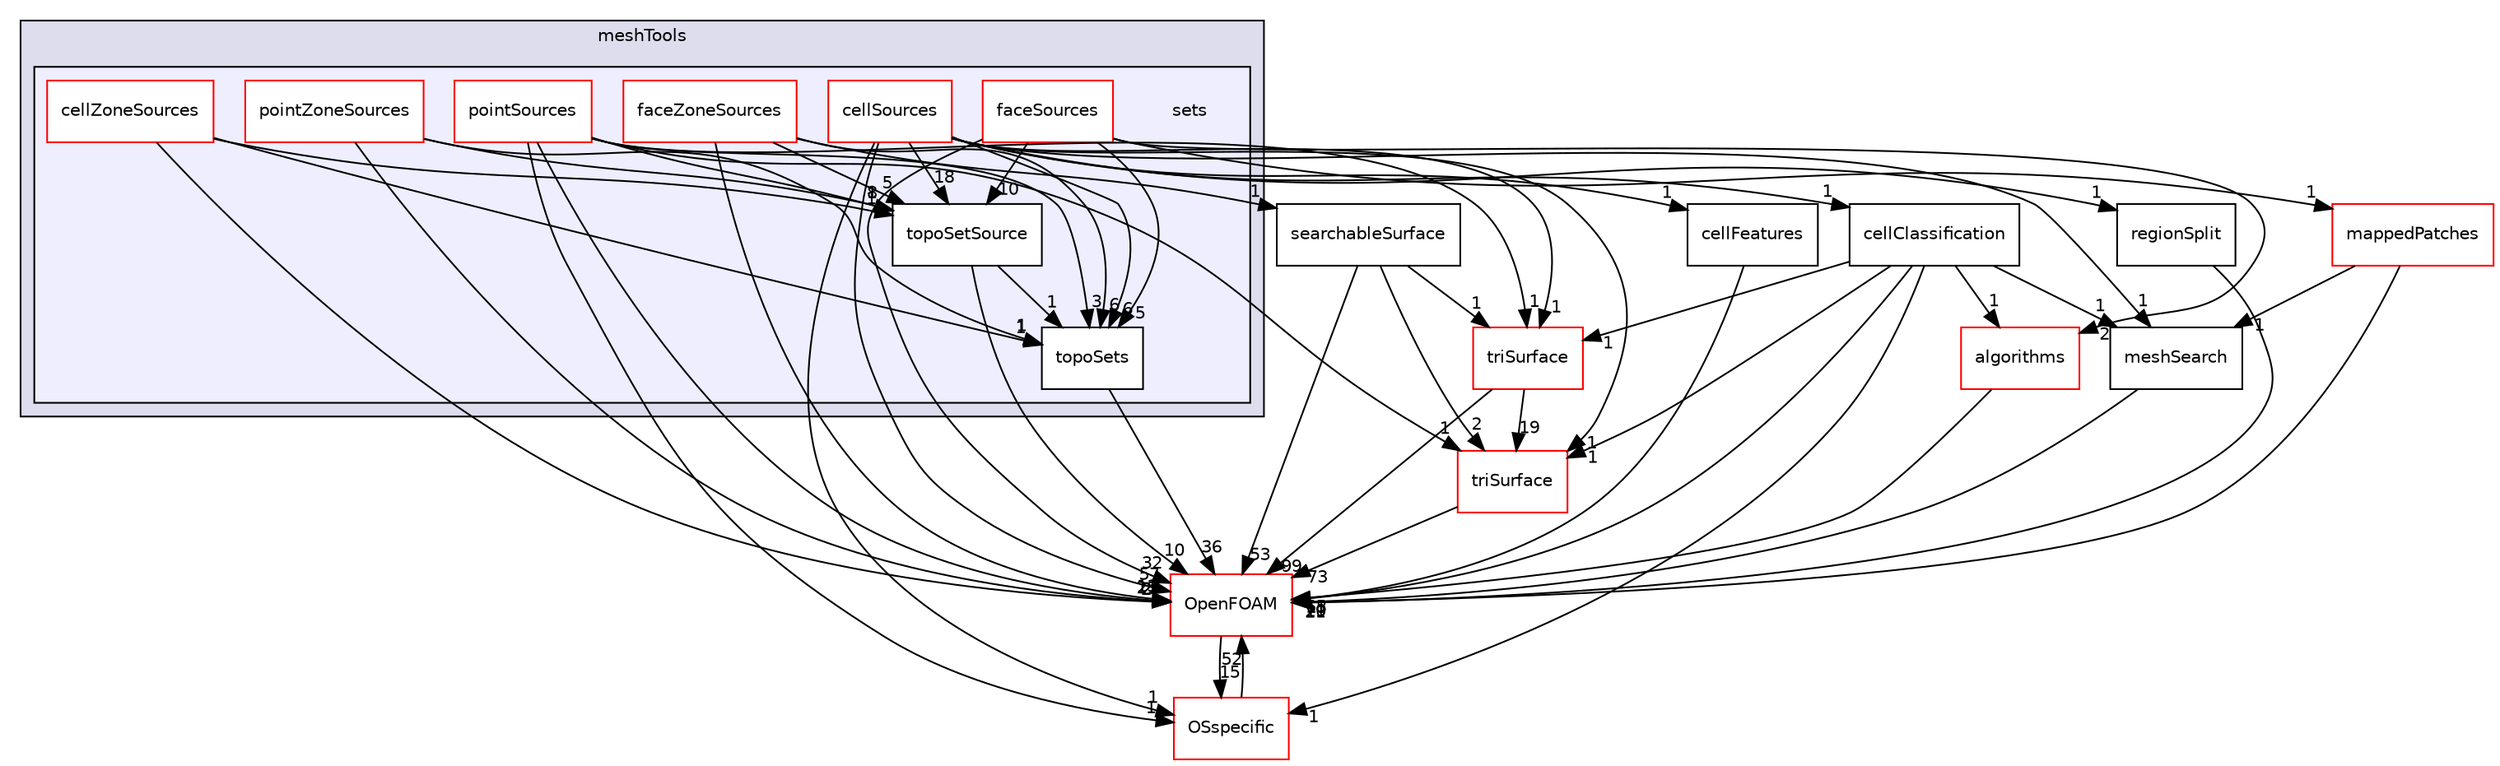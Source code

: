 digraph "src/meshTools/sets" {
  bgcolor=transparent;
  compound=true
  node [ fontsize="10", fontname="Helvetica"];
  edge [ labelfontsize="10", labelfontname="Helvetica"];
  subgraph clusterdir_ae30ad0bef50cf391b24c614251bb9fd {
    graph [ bgcolor="#ddddee", pencolor="black", label="meshTools" fontname="Helvetica", fontsize="10", URL="dir_ae30ad0bef50cf391b24c614251bb9fd.html"]
  subgraph clusterdir_2133a227430c598cbabf81244446fac0 {
    graph [ bgcolor="#eeeeff", pencolor="black", label="" URL="dir_2133a227430c598cbabf81244446fac0.html"];
    dir_2133a227430c598cbabf81244446fac0 [shape=plaintext label="sets"];
    dir_fc621d78dcee889743a7b51abdefc9d7 [shape=box label="cellSources" color="red" fillcolor="white" style="filled" URL="dir_fc621d78dcee889743a7b51abdefc9d7.html"];
    dir_73b9fc02f4a4188a33e94e0b0fafac90 [shape=box label="cellZoneSources" color="red" fillcolor="white" style="filled" URL="dir_73b9fc02f4a4188a33e94e0b0fafac90.html"];
    dir_ca21e004451e80f3d57c68df6e02dd61 [shape=box label="faceSources" color="red" fillcolor="white" style="filled" URL="dir_ca21e004451e80f3d57c68df6e02dd61.html"];
    dir_4ed044d1462409f2b1ba746a0a6a4e12 [shape=box label="faceZoneSources" color="red" fillcolor="white" style="filled" URL="dir_4ed044d1462409f2b1ba746a0a6a4e12.html"];
    dir_f5d832cf273a27220e4567749720079c [shape=box label="pointSources" color="red" fillcolor="white" style="filled" URL="dir_f5d832cf273a27220e4567749720079c.html"];
    dir_76c9ff0be30cf7ccb18760a17a225805 [shape=box label="pointZoneSources" color="red" fillcolor="white" style="filled" URL="dir_76c9ff0be30cf7ccb18760a17a225805.html"];
    dir_d23dbc881ee772048f144c3220c0e8b5 [shape=box label="topoSets" color="black" fillcolor="white" style="filled" URL="dir_d23dbc881ee772048f144c3220c0e8b5.html"];
    dir_ffdc7a49b4414cf981ba8f0aa91f3c24 [shape=box label="topoSetSource" color="black" fillcolor="white" style="filled" URL="dir_ffdc7a49b4414cf981ba8f0aa91f3c24.html"];
  }
  }
  dir_8e84b7a8ecd36470533812cac5903fcd [shape=box label="cellFeatures" URL="dir_8e84b7a8ecd36470533812cac5903fcd.html"];
  dir_e6eb7eb4a0044a29d56f0d9aa7020713 [shape=box label="regionSplit" URL="dir_e6eb7eb4a0044a29d56f0d9aa7020713.html"];
  dir_488f81ac1e9f391f7800e42bf7f5bacd [shape=box label="algorithms" color="red" URL="dir_488f81ac1e9f391f7800e42bf7f5bacd.html"];
  dir_5928f7d10b0b3ad118c868fedd8abd2e [shape=box label="searchableSurface" URL="dir_5928f7d10b0b3ad118c868fedd8abd2e.html"];
  dir_b63c002b7559990bd414058641eb48ad [shape=box label="triSurface" color="red" URL="dir_b63c002b7559990bd414058641eb48ad.html"];
  dir_7314f67fd2a911ec2225fce1156c35c5 [shape=box label="meshSearch" URL="dir_7314f67fd2a911ec2225fce1156c35c5.html"];
  dir_2c4b96702ead4056d900947b6784ec65 [shape=box label="triSurface" color="red" URL="dir_2c4b96702ead4056d900947b6784ec65.html"];
  dir_c5473ff19b20e6ec4dfe5c310b3778a8 [shape=box label="OpenFOAM" color="red" URL="dir_c5473ff19b20e6ec4dfe5c310b3778a8.html"];
  dir_c77b33f4fcb6ece30dd2aa16d1bc605e [shape=box label="mappedPatches" color="red" URL="dir_c77b33f4fcb6ece30dd2aa16d1bc605e.html"];
  dir_4bc05fb9b88a5582dccdfc3fdfdff5b9 [shape=box label="cellClassification" URL="dir_4bc05fb9b88a5582dccdfc3fdfdff5b9.html"];
  dir_1e7df7a7407fc4618be5c18f76eb7b99 [shape=box label="OSspecific" color="red" URL="dir_1e7df7a7407fc4618be5c18f76eb7b99.html"];
  dir_8e84b7a8ecd36470533812cac5903fcd->dir_c5473ff19b20e6ec4dfe5c310b3778a8 [headlabel="11", labeldistance=1.5 headhref="dir_001787_001897.html"];
  dir_e6eb7eb4a0044a29d56f0d9aa7020713->dir_c5473ff19b20e6ec4dfe5c310b3778a8 [headlabel="21", labeldistance=1.5 headhref="dir_001812_001897.html"];
  dir_ca21e004451e80f3d57c68df6e02dd61->dir_488f81ac1e9f391f7800e42bf7f5bacd [headlabel="2", labeldistance=1.5 headhref="dir_001836_001752.html"];
  dir_ca21e004451e80f3d57c68df6e02dd61->dir_d23dbc881ee772048f144c3220c0e8b5 [headlabel="5", labeldistance=1.5 headhref="dir_001836_001864.html"];
  dir_ca21e004451e80f3d57c68df6e02dd61->dir_ffdc7a49b4414cf981ba8f0aa91f3c24 [headlabel="10", labeldistance=1.5 headhref="dir_001836_001866.html"];
  dir_ca21e004451e80f3d57c68df6e02dd61->dir_c5473ff19b20e6ec4dfe5c310b3778a8 [headlabel="32", labeldistance=1.5 headhref="dir_001836_001897.html"];
  dir_ca21e004451e80f3d57c68df6e02dd61->dir_c77b33f4fcb6ece30dd2aa16d1bc605e [headlabel="1", labeldistance=1.5 headhref="dir_001836_001793.html"];
  dir_488f81ac1e9f391f7800e42bf7f5bacd->dir_c5473ff19b20e6ec4dfe5c310b3778a8 [headlabel="65", labeldistance=1.5 headhref="dir_001752_001897.html"];
  dir_5928f7d10b0b3ad118c868fedd8abd2e->dir_b63c002b7559990bd414058641eb48ad [headlabel="2", labeldistance=1.5 headhref="dir_001813_003034.html"];
  dir_5928f7d10b0b3ad118c868fedd8abd2e->dir_2c4b96702ead4056d900947b6784ec65 [headlabel="1", labeldistance=1.5 headhref="dir_001813_001869.html"];
  dir_5928f7d10b0b3ad118c868fedd8abd2e->dir_c5473ff19b20e6ec4dfe5c310b3778a8 [headlabel="53", labeldistance=1.5 headhref="dir_001813_001897.html"];
  dir_b63c002b7559990bd414058641eb48ad->dir_c5473ff19b20e6ec4dfe5c310b3778a8 [headlabel="73", labeldistance=1.5 headhref="dir_003034_001897.html"];
  dir_d23dbc881ee772048f144c3220c0e8b5->dir_c5473ff19b20e6ec4dfe5c310b3778a8 [headlabel="36", labeldistance=1.5 headhref="dir_001864_001897.html"];
  dir_76c9ff0be30cf7ccb18760a17a225805->dir_d23dbc881ee772048f144c3220c0e8b5 [headlabel="1", labeldistance=1.5 headhref="dir_001862_001864.html"];
  dir_76c9ff0be30cf7ccb18760a17a225805->dir_ffdc7a49b4414cf981ba8f0aa91f3c24 [headlabel="1", labeldistance=1.5 headhref="dir_001862_001866.html"];
  dir_76c9ff0be30cf7ccb18760a17a225805->dir_c5473ff19b20e6ec4dfe5c310b3778a8 [headlabel="2", labeldistance=1.5 headhref="dir_001862_001897.html"];
  dir_ffdc7a49b4414cf981ba8f0aa91f3c24->dir_d23dbc881ee772048f144c3220c0e8b5 [headlabel="1", labeldistance=1.5 headhref="dir_001866_001864.html"];
  dir_ffdc7a49b4414cf981ba8f0aa91f3c24->dir_c5473ff19b20e6ec4dfe5c310b3778a8 [headlabel="10", labeldistance=1.5 headhref="dir_001866_001897.html"];
  dir_f5d832cf273a27220e4567749720079c->dir_b63c002b7559990bd414058641eb48ad [headlabel="1", labeldistance=1.5 headhref="dir_001853_003034.html"];
  dir_f5d832cf273a27220e4567749720079c->dir_d23dbc881ee772048f144c3220c0e8b5 [headlabel="3", labeldistance=1.5 headhref="dir_001853_001864.html"];
  dir_f5d832cf273a27220e4567749720079c->dir_ffdc7a49b4414cf981ba8f0aa91f3c24 [headlabel="8", labeldistance=1.5 headhref="dir_001853_001866.html"];
  dir_f5d832cf273a27220e4567749720079c->dir_2c4b96702ead4056d900947b6784ec65 [headlabel="1", labeldistance=1.5 headhref="dir_001853_001869.html"];
  dir_f5d832cf273a27220e4567749720079c->dir_c5473ff19b20e6ec4dfe5c310b3778a8 [headlabel="21", labeldistance=1.5 headhref="dir_001853_001897.html"];
  dir_f5d832cf273a27220e4567749720079c->dir_1e7df7a7407fc4618be5c18f76eb7b99 [headlabel="1", labeldistance=1.5 headhref="dir_001853_002437.html"];
  dir_7314f67fd2a911ec2225fce1156c35c5->dir_c5473ff19b20e6ec4dfe5c310b3778a8 [headlabel="10", labeldistance=1.5 headhref="dir_001796_001897.html"];
  dir_2c4b96702ead4056d900947b6784ec65->dir_b63c002b7559990bd414058641eb48ad [headlabel="19", labeldistance=1.5 headhref="dir_001869_003034.html"];
  dir_2c4b96702ead4056d900947b6784ec65->dir_c5473ff19b20e6ec4dfe5c310b3778a8 [headlabel="99", labeldistance=1.5 headhref="dir_001869_001897.html"];
  dir_73b9fc02f4a4188a33e94e0b0fafac90->dir_d23dbc881ee772048f144c3220c0e8b5 [headlabel="1", labeldistance=1.5 headhref="dir_001834_001864.html"];
  dir_73b9fc02f4a4188a33e94e0b0fafac90->dir_ffdc7a49b4414cf981ba8f0aa91f3c24 [headlabel="1", labeldistance=1.5 headhref="dir_001834_001866.html"];
  dir_73b9fc02f4a4188a33e94e0b0fafac90->dir_c5473ff19b20e6ec4dfe5c310b3778a8 [headlabel="2", labeldistance=1.5 headhref="dir_001834_001897.html"];
  dir_c5473ff19b20e6ec4dfe5c310b3778a8->dir_1e7df7a7407fc4618be5c18f76eb7b99 [headlabel="15", labeldistance=1.5 headhref="dir_001897_002437.html"];
  dir_c77b33f4fcb6ece30dd2aa16d1bc605e->dir_7314f67fd2a911ec2225fce1156c35c5 [headlabel="1", labeldistance=1.5 headhref="dir_001793_001796.html"];
  dir_c77b33f4fcb6ece30dd2aa16d1bc605e->dir_c5473ff19b20e6ec4dfe5c310b3778a8 [headlabel="29", labeldistance=1.5 headhref="dir_001793_001897.html"];
  dir_fc621d78dcee889743a7b51abdefc9d7->dir_8e84b7a8ecd36470533812cac5903fcd [headlabel="1", labeldistance=1.5 headhref="dir_001815_001787.html"];
  dir_fc621d78dcee889743a7b51abdefc9d7->dir_e6eb7eb4a0044a29d56f0d9aa7020713 [headlabel="1", labeldistance=1.5 headhref="dir_001815_001812.html"];
  dir_fc621d78dcee889743a7b51abdefc9d7->dir_b63c002b7559990bd414058641eb48ad [headlabel="1", labeldistance=1.5 headhref="dir_001815_003034.html"];
  dir_fc621d78dcee889743a7b51abdefc9d7->dir_d23dbc881ee772048f144c3220c0e8b5 [headlabel="6", labeldistance=1.5 headhref="dir_001815_001864.html"];
  dir_fc621d78dcee889743a7b51abdefc9d7->dir_ffdc7a49b4414cf981ba8f0aa91f3c24 [headlabel="18", labeldistance=1.5 headhref="dir_001815_001866.html"];
  dir_fc621d78dcee889743a7b51abdefc9d7->dir_7314f67fd2a911ec2225fce1156c35c5 [headlabel="1", labeldistance=1.5 headhref="dir_001815_001796.html"];
  dir_fc621d78dcee889743a7b51abdefc9d7->dir_2c4b96702ead4056d900947b6784ec65 [headlabel="1", labeldistance=1.5 headhref="dir_001815_001869.html"];
  dir_fc621d78dcee889743a7b51abdefc9d7->dir_c5473ff19b20e6ec4dfe5c310b3778a8 [headlabel="57", labeldistance=1.5 headhref="dir_001815_001897.html"];
  dir_fc621d78dcee889743a7b51abdefc9d7->dir_4bc05fb9b88a5582dccdfc3fdfdff5b9 [headlabel="1", labeldistance=1.5 headhref="dir_001815_001783.html"];
  dir_fc621d78dcee889743a7b51abdefc9d7->dir_1e7df7a7407fc4618be5c18f76eb7b99 [headlabel="1", labeldistance=1.5 headhref="dir_001815_002437.html"];
  dir_4ed044d1462409f2b1ba746a0a6a4e12->dir_5928f7d10b0b3ad118c868fedd8abd2e [headlabel="1", labeldistance=1.5 headhref="dir_001847_001813.html"];
  dir_4ed044d1462409f2b1ba746a0a6a4e12->dir_d23dbc881ee772048f144c3220c0e8b5 [headlabel="6", labeldistance=1.5 headhref="dir_001847_001864.html"];
  dir_4ed044d1462409f2b1ba746a0a6a4e12->dir_ffdc7a49b4414cf981ba8f0aa91f3c24 [headlabel="5", labeldistance=1.5 headhref="dir_001847_001866.html"];
  dir_4ed044d1462409f2b1ba746a0a6a4e12->dir_c5473ff19b20e6ec4dfe5c310b3778a8 [headlabel="13", labeldistance=1.5 headhref="dir_001847_001897.html"];
  dir_4bc05fb9b88a5582dccdfc3fdfdff5b9->dir_488f81ac1e9f391f7800e42bf7f5bacd [headlabel="1", labeldistance=1.5 headhref="dir_001783_001752.html"];
  dir_4bc05fb9b88a5582dccdfc3fdfdff5b9->dir_b63c002b7559990bd414058641eb48ad [headlabel="1", labeldistance=1.5 headhref="dir_001783_003034.html"];
  dir_4bc05fb9b88a5582dccdfc3fdfdff5b9->dir_7314f67fd2a911ec2225fce1156c35c5 [headlabel="1", labeldistance=1.5 headhref="dir_001783_001796.html"];
  dir_4bc05fb9b88a5582dccdfc3fdfdff5b9->dir_2c4b96702ead4056d900947b6784ec65 [headlabel="1", labeldistance=1.5 headhref="dir_001783_001869.html"];
  dir_4bc05fb9b88a5582dccdfc3fdfdff5b9->dir_c5473ff19b20e6ec4dfe5c310b3778a8 [headlabel="13", labeldistance=1.5 headhref="dir_001783_001897.html"];
  dir_4bc05fb9b88a5582dccdfc3fdfdff5b9->dir_1e7df7a7407fc4618be5c18f76eb7b99 [headlabel="1", labeldistance=1.5 headhref="dir_001783_002437.html"];
  dir_1e7df7a7407fc4618be5c18f76eb7b99->dir_c5473ff19b20e6ec4dfe5c310b3778a8 [headlabel="52", labeldistance=1.5 headhref="dir_002437_001897.html"];
}
